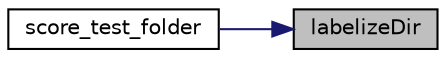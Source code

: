 digraph "labelizeDir"
{
 // LATEX_PDF_SIZE
  edge [fontname="Helvetica",fontsize="10",labelfontname="Helvetica",labelfontsize="10"];
  node [fontname="Helvetica",fontsize="10",shape=record];
  rankdir="RL";
  Node1 [label="labelizeDir",height=0.2,width=0.4,color="black", fillcolor="grey75", style="filled", fontcolor="black",tooltip=" "];
  Node1 -> Node2 [dir="back",color="midnightblue",fontsize="10",style="solid",fontname="Helvetica"];
  Node2 [label="score_test_folder",height=0.2,width=0.4,color="black", fillcolor="white", style="filled",URL="$namespaceutils_d_t_w.html#ac18d27723d2f547d330966ddfe2322ef",tooltip=" "];
}
